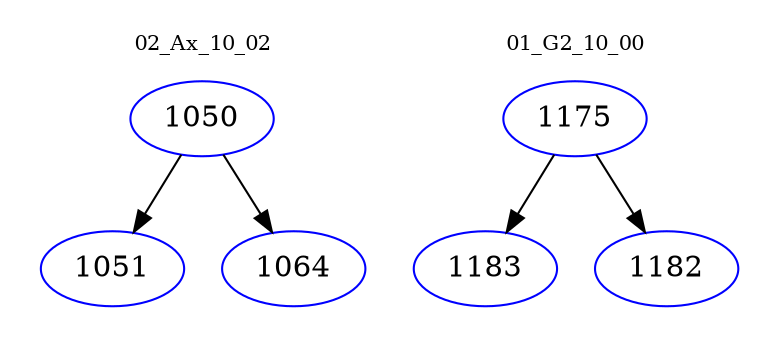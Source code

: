 digraph{
subgraph cluster_0 {
color = white
label = "02_Ax_10_02";
fontsize=10;
T0_1050 [label="1050", color="blue"]
T0_1050 -> T0_1051 [color="black"]
T0_1051 [label="1051", color="blue"]
T0_1050 -> T0_1064 [color="black"]
T0_1064 [label="1064", color="blue"]
}
subgraph cluster_1 {
color = white
label = "01_G2_10_00";
fontsize=10;
T1_1175 [label="1175", color="blue"]
T1_1175 -> T1_1183 [color="black"]
T1_1183 [label="1183", color="blue"]
T1_1175 -> T1_1182 [color="black"]
T1_1182 [label="1182", color="blue"]
}
}
